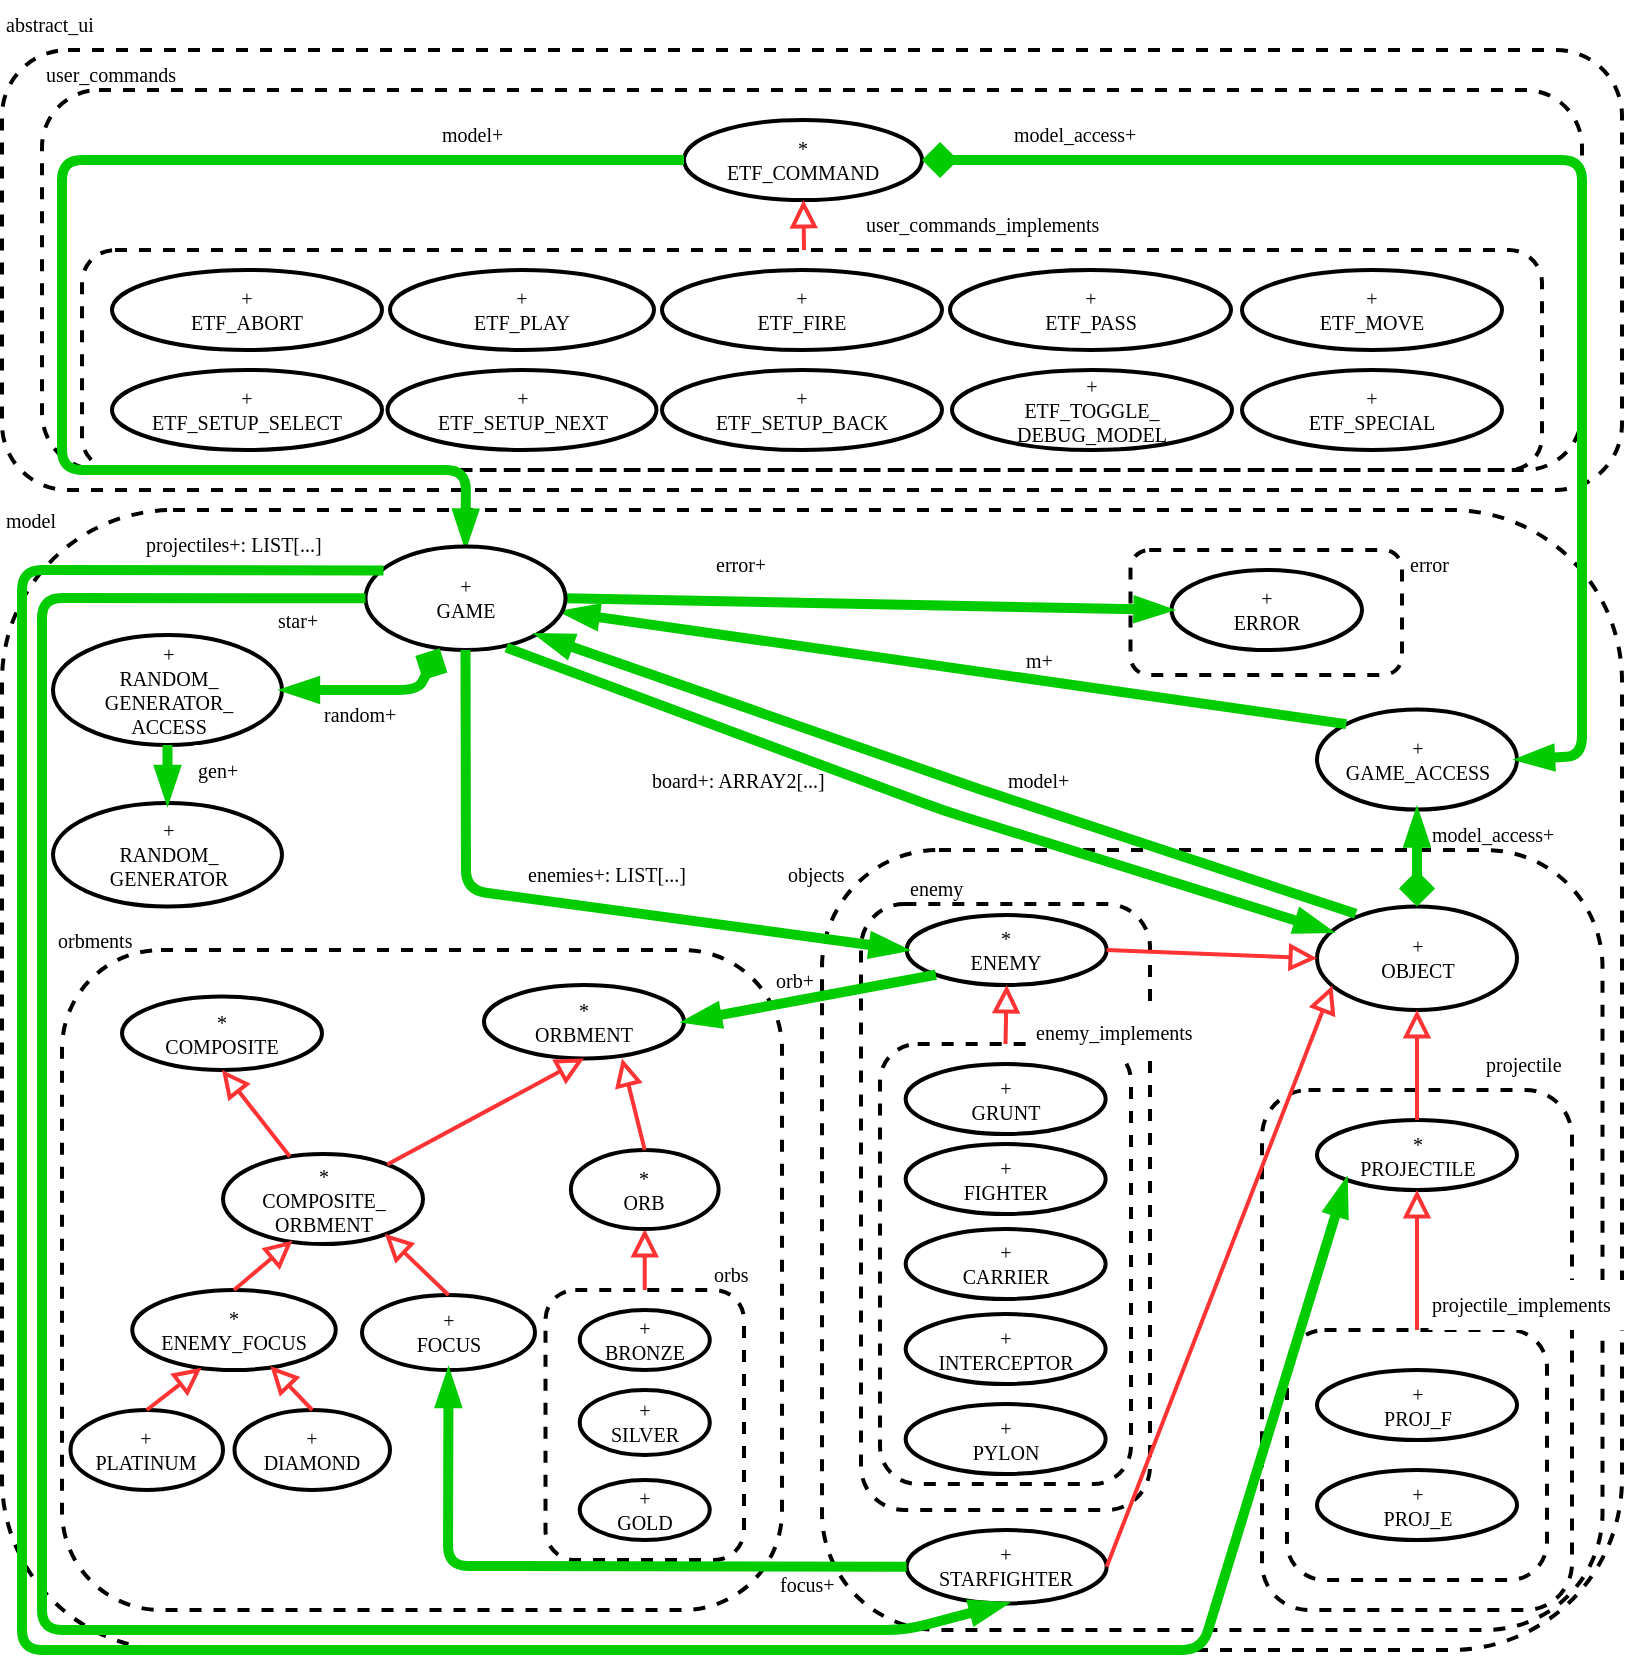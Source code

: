<mxfile version="13.10.5" type="device"><diagram id="UskJA5ZS7_6Ng7urlRu-" name="Page-1"><mxGraphModel dx="981" dy="526" grid="1" gridSize="10" guides="1" tooltips="1" connect="1" arrows="1" fold="1" page="1" pageScale="1" pageWidth="1169" pageHeight="827" math="0" shadow="0"><root><mxCell id="0"/><mxCell id="1" parent="0"/><mxCell id="HoniOMLZ8nWhJ6VSkEMz-1" value="abstract ui" style="rounded=1;whiteSpace=wrap;html=1;fontSize=10;dashed=1;strokeWidth=2;" parent="1" vertex="1"><mxGeometry x="40" y="60" width="810" height="220" as="geometry"/></mxCell><mxCell id="p4Ifwd2lI4-z2804Rpwl-117" value="abstract ui" style="rounded=1;whiteSpace=wrap;html=1;fontSize=10;dashed=1;strokeWidth=2;" vertex="1" parent="1"><mxGeometry x="60" y="80" width="770" height="190" as="geometry"/></mxCell><mxCell id="HoniOMLZ8nWhJ6VSkEMz-3" value="" style="rounded=1;whiteSpace=wrap;html=1;fontSize=10;dashed=1;strokeWidth=2;arcSize=15;" parent="1" vertex="1"><mxGeometry x="40" y="290" width="810" height="570" as="geometry"/></mxCell><mxCell id="p4Ifwd2lI4-z2804Rpwl-38" value="" style="rounded=1;whiteSpace=wrap;html=1;fontSize=10;dashed=1;strokeWidth=2;fillColor=none;" vertex="1" parent="1"><mxGeometry x="450" y="460" width="390.25" height="390" as="geometry"/></mxCell><mxCell id="p4Ifwd2lI4-z2804Rpwl-4" value="" style="rounded=1;whiteSpace=wrap;html=1;fontSize=10;dashed=1;strokeWidth=2;fillColor=none;" vertex="1" parent="1"><mxGeometry x="80" y="160" width="730" height="110" as="geometry"/></mxCell><mxCell id="HoniOMLZ8nWhJ6VSkEMz-2" value="abstract_ui" style="text;html=1;fontSize=10;fontFamily=Verdena;" parent="1" vertex="1"><mxGeometry x="39.997" y="35" width="70" height="25" as="geometry"/></mxCell><mxCell id="HoniOMLZ8nWhJ6VSkEMz-4" value="model" style="text;html=1;fontSize=10;fontFamily=Verdena;" parent="1" vertex="1"><mxGeometry x="39.997" y="283.25" width="70" height="25" as="geometry"/></mxCell><mxCell id="HoniOMLZ8nWhJ6VSkEMz-5" value="" style="rounded=1;whiteSpace=wrap;html=1;fontSize=10;dashed=1;strokeWidth=2;" parent="1" vertex="1"><mxGeometry x="604.25" y="310" width="135.75" height="62.5" as="geometry"/></mxCell><mxCell id="HoniOMLZ8nWhJ6VSkEMz-6" value="error" style="text;html=1;fontSize=10;fontFamily=Verdena;" parent="1" vertex="1"><mxGeometry x="742.497" y="305" width="70" height="25" as="geometry"/></mxCell><mxCell id="HoniOMLZ8nWhJ6VSkEMz-10" value="*&lt;br&gt;ETF_COMMAND" style="ellipse;whiteSpace=wrap;html=1;rounded=1;fontSize=10;fontFamily=Verdena;strokeWidth=2;fillColor=#ffffff;" parent="1" vertex="1"><mxGeometry x="381" y="95" width="119" height="40" as="geometry"/></mxCell><mxCell id="HoniOMLZ8nWhJ6VSkEMz-11" value="+&lt;br&gt;ETF_ABORT" style="ellipse;whiteSpace=wrap;html=1;rounded=1;fontSize=10;fontFamily=Verdena;strokeWidth=2;fillColor=#ffffff;" parent="1" vertex="1"><mxGeometry x="95" y="170" width="135" height="40" as="geometry"/></mxCell><mxCell id="HoniOMLZ8nWhJ6VSkEMz-12" value="+&lt;br&gt;ETF_FIRE" style="ellipse;whiteSpace=wrap;html=1;rounded=1;fontSize=10;fontFamily=Verdena;strokeWidth=2;fillColor=#ffffff;" parent="1" vertex="1"><mxGeometry x="370" y="170" width="140" height="40" as="geometry"/></mxCell><mxCell id="HoniOMLZ8nWhJ6VSkEMz-13" value="+&lt;br&gt;ETF_PASS" style="ellipse;whiteSpace=wrap;html=1;rounded=1;fontSize=10;fontFamily=Verdena;strokeWidth=2;fillColor=#ffffff;" parent="1" vertex="1"><mxGeometry x="514" y="170" width="140.5" height="40" as="geometry"/></mxCell><mxCell id="HoniOMLZ8nWhJ6VSkEMz-14" value="+&lt;br&gt;ETF_MOVE" style="ellipse;whiteSpace=wrap;html=1;rounded=1;fontSize=10;fontFamily=Verdena;strokeWidth=2;fillColor=#ffffff;" parent="1" vertex="1"><mxGeometry x="660" y="170" width="130" height="40" as="geometry"/></mxCell><mxCell id="HoniOMLZ8nWhJ6VSkEMz-22" value="" style="endArrow=block;html=1;strokeColor=#FF3333;strokeWidth=2;endFill=0;endSize=9;" parent="1" target="HoniOMLZ8nWhJ6VSkEMz-10" edge="1"><mxGeometry width="50" height="50" relative="1" as="geometry"><mxPoint x="441" y="160" as="sourcePoint"/><mxPoint x="410" y="160" as="targetPoint"/></mxGeometry></mxCell><mxCell id="HoniOMLZ8nWhJ6VSkEMz-30" value="+&lt;br&gt;GAME_ACCESS" style="ellipse;whiteSpace=wrap;html=1;rounded=1;fontSize=10;fontFamily=Verdena;strokeWidth=2;fillColor=#ffffff;" parent="1" vertex="1"><mxGeometry x="697.5" y="389.75" width="100" height="50" as="geometry"/></mxCell><mxCell id="HoniOMLZ8nWhJ6VSkEMz-32" value="model_access+" style="text;html=1;fontSize=10;fontFamily=Verdena;fillColor=#ffffff;" parent="1" vertex="1"><mxGeometry x="543.75" y="90" width="81" height="20" as="geometry"/></mxCell><mxCell id="HoniOMLZ8nWhJ6VSkEMz-33" value="" style="endArrow=blockThin;html=1;strokeColor=#00CC00;strokeWidth=5;endFill=1;exitX=0;exitY=0.5;exitDx=0;exitDy=0;entryX=0.5;entryY=0;entryDx=0;entryDy=0;" parent="1" source="HoniOMLZ8nWhJ6VSkEMz-10" target="p4Ifwd2lI4-z2804Rpwl-1" edge="1"><mxGeometry width="50" height="50" relative="1" as="geometry"><mxPoint x="240" y="132" as="sourcePoint"/><mxPoint x="273.23" y="265" as="targetPoint"/><Array as="points"><mxPoint x="70" y="115"/><mxPoint x="70" y="270"/><mxPoint x="272" y="270"/></Array></mxGeometry></mxCell><mxCell id="HoniOMLZ8nWhJ6VSkEMz-34" value="model+" style="text;html=1;fontSize=10;fontFamily=Verdena;fillColor=#ffffff;" parent="1" vertex="1"><mxGeometry x="258" y="90" width="84" height="20" as="geometry"/></mxCell><mxCell id="HoniOMLZ8nWhJ6VSkEMz-36" value="m+" style="text;html=1;fontSize=10;fontFamily=Verdena;fillColor=#ffffff;" parent="1" vertex="1"><mxGeometry x="550" y="352.5" width="20" height="20" as="geometry"/></mxCell><mxCell id="HoniOMLZ8nWhJ6VSkEMz-38" value="" style="endArrow=blockThin;html=1;strokeColor=#00CC00;strokeWidth=5;endFill=1;exitX=0;exitY=0;exitDx=0;exitDy=0;" parent="1" source="HoniOMLZ8nWhJ6VSkEMz-30" target="p4Ifwd2lI4-z2804Rpwl-1" edge="1"><mxGeometry width="50" height="50" relative="1" as="geometry"><mxPoint x="1010" y="565" as="sourcePoint"/><mxPoint x="460.37" y="378.78" as="targetPoint"/></mxGeometry></mxCell><mxCell id="HoniOMLZ8nWhJ6VSkEMz-41" value="+&lt;br&gt;ERROR" style="ellipse;whiteSpace=wrap;html=1;rounded=1;fontSize=10;fontFamily=Verdena;strokeWidth=2;fillColor=#ffffff;" parent="1" vertex="1"><mxGeometry x="624.75" y="320" width="95.25" height="40" as="geometry"/></mxCell><mxCell id="HoniOMLZ8nWhJ6VSkEMz-45" value="" style="endArrow=blockThin;html=1;strokeColor=#00CC00;strokeWidth=5;endFill=1;entryX=0;entryY=0.5;entryDx=0;entryDy=0;exitX=1;exitY=0.5;exitDx=0;exitDy=0;" parent="1" target="HoniOMLZ8nWhJ6VSkEMz-41" edge="1" source="p4Ifwd2lI4-z2804Rpwl-1"><mxGeometry width="50" height="50" relative="1" as="geometry"><mxPoint x="930" y="320" as="sourcePoint"/><mxPoint x="1100" y="335" as="targetPoint"/></mxGeometry></mxCell><mxCell id="HoniOMLZ8nWhJ6VSkEMz-46" value="error+" style="text;html=1;fontSize=10;fontFamily=Verdena;fillColor=#ffffff;" parent="1" vertex="1"><mxGeometry x="395" y="305" width="32" height="20" as="geometry"/></mxCell><mxCell id="HoniOMLZ8nWhJ6VSkEMz-51" value="" style="endArrow=blockThin;html=1;strokeColor=#00CC00;strokeWidth=5;endFill=1;startArrow=diamond;startFill=1;exitX=1;exitY=0.5;exitDx=0;exitDy=0;entryX=1;entryY=0.5;entryDx=0;entryDy=0;" parent="1" source="HoniOMLZ8nWhJ6VSkEMz-10" target="HoniOMLZ8nWhJ6VSkEMz-30" edge="1"><mxGeometry width="50" height="50" relative="1" as="geometry"><mxPoint x="470.73" y="365.72" as="sourcePoint"/><mxPoint x="554.0" y="365" as="targetPoint"/><Array as="points"><mxPoint x="830" y="115"/><mxPoint x="830" y="413"/></Array></mxGeometry></mxCell><mxCell id="p4Ifwd2lI4-z2804Rpwl-1" value="+&lt;br&gt;GAME" style="ellipse;whiteSpace=wrap;html=1;rounded=1;fontSize=10;fontFamily=Verdena;strokeWidth=2;fillColor=#ffffff;" vertex="1" parent="1"><mxGeometry x="221.75" y="308.25" width="100" height="51.75" as="geometry"/></mxCell><mxCell id="p4Ifwd2lI4-z2804Rpwl-5" value="user_commands_implements" style="text;html=1;fontSize=10;fontFamily=Verdena;" vertex="1" parent="1"><mxGeometry x="470" y="135" width="122.33" height="25" as="geometry"/></mxCell><mxCell id="p4Ifwd2lI4-z2804Rpwl-9" value="+&lt;br&gt;ETF_TOGGLE_&lt;br&gt;DEBUG_MODEL" style="ellipse;whiteSpace=wrap;html=1;rounded=1;fontSize=10;fontFamily=Verdena;strokeWidth=2;fillColor=#ffffff;" vertex="1" parent="1"><mxGeometry x="515" y="220" width="140" height="40" as="geometry"/></mxCell><mxCell id="p4Ifwd2lI4-z2804Rpwl-10" value="+&lt;br&gt;ETF_SPECIAL" style="ellipse;whiteSpace=wrap;html=1;rounded=1;fontSize=10;fontFamily=Verdena;strokeWidth=2;fillColor=#ffffff;" vertex="1" parent="1"><mxGeometry x="660" y="220" width="130" height="40" as="geometry"/></mxCell><mxCell id="p4Ifwd2lI4-z2804Rpwl-15" value="+&lt;br&gt;ETF_PLAY" style="ellipse;whiteSpace=wrap;html=1;rounded=1;fontSize=10;fontFamily=Verdena;strokeWidth=2;fillColor=#ffffff;" vertex="1" parent="1"><mxGeometry x="234" y="170" width="132" height="40" as="geometry"/></mxCell><mxCell id="p4Ifwd2lI4-z2804Rpwl-19" value="+&lt;br&gt;ETF_SETUP_BACK" style="ellipse;whiteSpace=wrap;html=1;rounded=1;fontSize=10;fontFamily=Verdena;strokeWidth=2;fillColor=#ffffff;" vertex="1" parent="1"><mxGeometry x="370" y="220" width="140" height="40" as="geometry"/></mxCell><mxCell id="p4Ifwd2lI4-z2804Rpwl-20" value="+&lt;br&gt;ETF_SETUP_NEXT" style="ellipse;whiteSpace=wrap;html=1;rounded=1;fontSize=10;fontFamily=Verdena;strokeWidth=2;fillColor=#ffffff;" vertex="1" parent="1"><mxGeometry x="232.75" y="220" width="134.5" height="40" as="geometry"/></mxCell><mxCell id="p4Ifwd2lI4-z2804Rpwl-21" value="+&lt;br&gt;ETF_SETUP_SELECT" style="ellipse;whiteSpace=wrap;html=1;rounded=1;fontSize=10;fontFamily=Verdena;strokeWidth=2;fillColor=#ffffff;" vertex="1" parent="1"><mxGeometry x="95" y="220" width="135" height="40" as="geometry"/></mxCell><mxCell id="p4Ifwd2lI4-z2804Rpwl-27" value="+&lt;br&gt;RANDOM_&lt;br&gt;GENERATOR" style="ellipse;whiteSpace=wrap;html=1;rounded=1;fontSize=10;fontFamily=Verdena;strokeWidth=2;fillColor=#ffffff;" vertex="1" parent="1"><mxGeometry x="65.5" y="436.5" width="114.5" height="51.75" as="geometry"/></mxCell><mxCell id="p4Ifwd2lI4-z2804Rpwl-28" value="+&lt;br&gt;RANDOM_&lt;br&gt;GENERATOR_&lt;br&gt;ACCESS" style="ellipse;whiteSpace=wrap;html=1;rounded=1;fontSize=10;fontFamily=Verdena;strokeWidth=2;fillColor=#ffffff;" vertex="1" parent="1"><mxGeometry x="65.5" y="352.5" width="114.5" height="55" as="geometry"/></mxCell><mxCell id="p4Ifwd2lI4-z2804Rpwl-30" value="" style="endArrow=blockThin;html=1;strokeColor=#00CC00;strokeWidth=5;endFill=1;startArrow=diamond;startFill=1;" edge="1" parent="1" source="p4Ifwd2lI4-z2804Rpwl-1" target="p4Ifwd2lI4-z2804Rpwl-28"><mxGeometry width="50" height="50" relative="1" as="geometry"><mxPoint x="320" y="305" as="sourcePoint"/><mxPoint x="460" y="305" as="targetPoint"/><Array as="points"><mxPoint x="248" y="380"/></Array></mxGeometry></mxCell><mxCell id="p4Ifwd2lI4-z2804Rpwl-31" value="random+" style="text;html=1;fontSize=10;fontFamily=Verdena;fillColor=none;" vertex="1" parent="1"><mxGeometry x="198.5" y="379.75" width="43" height="20" as="geometry"/></mxCell><mxCell id="p4Ifwd2lI4-z2804Rpwl-32" value="gen+" style="text;html=1;fontSize=10;fontFamily=Verdena;fillColor=#ffffff;" vertex="1" parent="1"><mxGeometry x="136.25" y="407.5" width="20" height="20" as="geometry"/></mxCell><mxCell id="p4Ifwd2lI4-z2804Rpwl-37" value="projectile" style="text;html=1;fontSize=10;fontFamily=Verdena;fillColor=none;" vertex="1" parent="1"><mxGeometry x="779.997" y="555" width="70" height="25" as="geometry"/></mxCell><mxCell id="p4Ifwd2lI4-z2804Rpwl-39" value="objects" style="text;html=1;fontSize=10;fontFamily=Verdena;fillColor=none;" vertex="1" parent="1"><mxGeometry x="430.997" y="460" width="70" height="25" as="geometry"/></mxCell><mxCell id="p4Ifwd2lI4-z2804Rpwl-34" value="" style="rounded=1;whiteSpace=wrap;html=1;fontSize=10;dashed=1;strokeWidth=2;fillColor=none;" vertex="1" parent="1"><mxGeometry x="469.5" y="487" width="144.5" height="303" as="geometry"/></mxCell><mxCell id="p4Ifwd2lI4-z2804Rpwl-36" value="" style="rounded=1;whiteSpace=wrap;html=1;fontSize=10;dashed=1;strokeWidth=2;fillColor=none;" vertex="1" parent="1"><mxGeometry x="670" y="580" width="155" height="260" as="geometry"/></mxCell><mxCell id="p4Ifwd2lI4-z2804Rpwl-35" value="enemy" style="text;html=1;fontSize=10;fontFamily=Verdena;fillColor=none;" vertex="1" parent="1"><mxGeometry x="491.827" y="467" width="70" height="25" as="geometry"/></mxCell><mxCell id="p4Ifwd2lI4-z2804Rpwl-40" value="+&lt;br&gt;OBJECT" style="ellipse;whiteSpace=wrap;html=1;rounded=1;fontSize=10;fontFamily=Verdena;strokeWidth=2;fillColor=#ffffff;" vertex="1" parent="1"><mxGeometry x="697.5" y="488.25" width="100" height="51.75" as="geometry"/></mxCell><mxCell id="p4Ifwd2lI4-z2804Rpwl-41" value="+&lt;br&gt;STARFIGHTER" style="ellipse;whiteSpace=wrap;html=1;rounded=1;fontSize=10;fontFamily=Verdena;strokeWidth=2;fillColor=#ffffff;" vertex="1" parent="1"><mxGeometry x="492.33" y="800" width="100" height="36.75" as="geometry"/></mxCell><mxCell id="p4Ifwd2lI4-z2804Rpwl-42" value="" style="endArrow=blockThin;html=1;strokeColor=#00CC00;strokeWidth=5;endFill=1;startArrow=diamond;startFill=1;entryX=0.5;entryY=1;entryDx=0;entryDy=0;exitX=0.5;exitY=0;exitDx=0;exitDy=0;" edge="1" parent="1" source="p4Ifwd2lI4-z2804Rpwl-40" target="HoniOMLZ8nWhJ6VSkEMz-30"><mxGeometry width="50" height="50" relative="1" as="geometry"><mxPoint x="530" y="501" as="sourcePoint"/><mxPoint x="700" y="474.31" as="targetPoint"/></mxGeometry></mxCell><mxCell id="p4Ifwd2lI4-z2804Rpwl-43" value="model_access+" style="text;html=1;fontSize=10;fontFamily=Verdena;fillColor=none;" vertex="1" parent="1"><mxGeometry x="753.25" y="439.75" width="81" height="20" as="geometry"/></mxCell><mxCell id="p4Ifwd2lI4-z2804Rpwl-44" value="" style="endArrow=blockThin;html=1;strokeColor=#00CC00;strokeWidth=5;endFill=1;entryX=1;entryY=1;entryDx=0;entryDy=0;exitX=0.194;exitY=0.071;exitDx=0;exitDy=0;exitPerimeter=0;" edge="1" parent="1" source="p4Ifwd2lI4-z2804Rpwl-40" target="p4Ifwd2lI4-z2804Rpwl-1"><mxGeometry width="50" height="50" relative="1" as="geometry"><mxPoint x="321.75" y="429.31" as="sourcePoint"/><mxPoint x="461.75" y="429.31" as="targetPoint"/><Array as="points"><mxPoint x="530" y="430"/></Array></mxGeometry></mxCell><mxCell id="p4Ifwd2lI4-z2804Rpwl-45" value="model+" style="text;html=1;fontSize=10;fontFamily=Verdena;fillColor=none;" vertex="1" parent="1"><mxGeometry x="540.75" y="413" width="84" height="20" as="geometry"/></mxCell><mxCell id="p4Ifwd2lI4-z2804Rpwl-46" value="" style="endArrow=block;html=1;strokeColor=#FF3333;strokeWidth=2;endFill=0;endSize=9;exitX=1;exitY=0.5;exitDx=0;exitDy=0;entryX=0.077;entryY=0.764;entryDx=0;entryDy=0;entryPerimeter=0;" edge="1" parent="1" source="p4Ifwd2lI4-z2804Rpwl-41" target="p4Ifwd2lI4-z2804Rpwl-40"><mxGeometry width="50" height="50" relative="1" as="geometry"><mxPoint x="590.25" y="590" as="sourcePoint"/><mxPoint x="640.25" y="501" as="targetPoint"/></mxGeometry></mxCell><mxCell id="p4Ifwd2lI4-z2804Rpwl-51" value="" style="rounded=1;whiteSpace=wrap;html=1;fontSize=10;dashed=1;strokeWidth=2;fillColor=none;" vertex="1" parent="1"><mxGeometry x="682.5" y="700" width="130" height="125" as="geometry"/></mxCell><mxCell id="p4Ifwd2lI4-z2804Rpwl-48" value="*&lt;br&gt;PROJECTILE" style="ellipse;whiteSpace=wrap;html=1;rounded=1;fontSize=10;fontFamily=Verdena;strokeWidth=2;fillColor=#ffffff;" vertex="1" parent="1"><mxGeometry x="697.5" y="595" width="100" height="35" as="geometry"/></mxCell><mxCell id="p4Ifwd2lI4-z2804Rpwl-49" value="+&lt;br&gt;PROJ_F" style="ellipse;whiteSpace=wrap;html=1;rounded=1;fontSize=10;fontFamily=Verdena;strokeWidth=2;fillColor=#ffffff;" vertex="1" parent="1"><mxGeometry x="697.5" y="720" width="100" height="35" as="geometry"/></mxCell><mxCell id="p4Ifwd2lI4-z2804Rpwl-50" value="+&lt;br&gt;PROJ_E" style="ellipse;whiteSpace=wrap;html=1;rounded=1;fontSize=10;fontFamily=Verdena;strokeWidth=2;fillColor=#ffffff;" vertex="1" parent="1"><mxGeometry x="697.5" y="770" width="100" height="35" as="geometry"/></mxCell><mxCell id="p4Ifwd2lI4-z2804Rpwl-53" value="" style="endArrow=block;html=1;strokeColor=#FF3333;strokeWidth=2;endFill=0;endSize=9;entryX=0.5;entryY=1;entryDx=0;entryDy=0;exitX=0.5;exitY=0;exitDx=0;exitDy=0;" edge="1" parent="1" source="p4Ifwd2lI4-z2804Rpwl-51" target="p4Ifwd2lI4-z2804Rpwl-48"><mxGeometry width="50" height="50" relative="1" as="geometry"><mxPoint x="1020" y="680" as="sourcePoint"/><mxPoint x="1020" y="620" as="targetPoint"/><Array as="points"/></mxGeometry></mxCell><mxCell id="p4Ifwd2lI4-z2804Rpwl-56" value="" style="rounded=1;whiteSpace=wrap;html=1;fontSize=10;dashed=1;strokeWidth=2;fillColor=none;" vertex="1" parent="1"><mxGeometry x="479" y="557" width="125.5" height="220" as="geometry"/></mxCell><mxCell id="p4Ifwd2lI4-z2804Rpwl-57" value="enemy_implements" style="text;html=1;fontSize=10;fontFamily=Verdena;fillColor=#ffffff;" vertex="1" parent="1"><mxGeometry x="554.747" y="539.12" width="70" height="25" as="geometry"/></mxCell><mxCell id="p4Ifwd2lI4-z2804Rpwl-47" value="*&lt;br&gt;ENEMY" style="ellipse;whiteSpace=wrap;html=1;rounded=1;fontSize=10;fontFamily=Verdena;strokeWidth=2;fillColor=#ffffff;" vertex="1" parent="1"><mxGeometry x="492.33" y="492.5" width="100" height="35" as="geometry"/></mxCell><mxCell id="p4Ifwd2lI4-z2804Rpwl-61" value="+&lt;br&gt;PYLON" style="ellipse;whiteSpace=wrap;html=1;rounded=1;fontSize=10;fontFamily=Verdena;strokeWidth=2;fillColor=#ffffff;" vertex="1" parent="1"><mxGeometry x="491.83" y="737" width="100" height="35" as="geometry"/></mxCell><mxCell id="p4Ifwd2lI4-z2804Rpwl-62" value="+&lt;br&gt;INTERCEPTOR" style="ellipse;whiteSpace=wrap;html=1;rounded=1;fontSize=10;fontFamily=Verdena;strokeWidth=2;fillColor=#ffffff;" vertex="1" parent="1"><mxGeometry x="491.83" y="692" width="100" height="35" as="geometry"/></mxCell><mxCell id="p4Ifwd2lI4-z2804Rpwl-63" value="+&lt;br&gt;CARRIER" style="ellipse;whiteSpace=wrap;html=1;rounded=1;fontSize=10;fontFamily=Verdena;strokeWidth=2;fillColor=#ffffff;" vertex="1" parent="1"><mxGeometry x="491.83" y="649.5" width="100" height="35" as="geometry"/></mxCell><mxCell id="p4Ifwd2lI4-z2804Rpwl-64" value="+&lt;br&gt;FIGHTER" style="ellipse;whiteSpace=wrap;html=1;rounded=1;fontSize=10;fontFamily=Verdena;strokeWidth=2;fillColor=#ffffff;" vertex="1" parent="1"><mxGeometry x="491.83" y="607" width="100" height="35" as="geometry"/></mxCell><mxCell id="p4Ifwd2lI4-z2804Rpwl-65" value="+&lt;br&gt;GRUNT" style="ellipse;whiteSpace=wrap;html=1;rounded=1;fontSize=10;fontFamily=Verdena;strokeWidth=2;fillColor=#ffffff;" vertex="1" parent="1"><mxGeometry x="491.83" y="567" width="100" height="35" as="geometry"/></mxCell><mxCell id="p4Ifwd2lI4-z2804Rpwl-52" value="projectile_implements" style="text;html=1;fontSize=10;fontFamily=Verdena;fillColor=#ffffff;" vertex="1" parent="1"><mxGeometry x="753.25" y="675" width="100" height="25" as="geometry"/></mxCell><mxCell id="p4Ifwd2lI4-z2804Rpwl-66" value="" style="endArrow=block;html=1;strokeColor=#FF3333;strokeWidth=2;endFill=0;endSize=9;entryX=0.5;entryY=1;entryDx=0;entryDy=0;exitX=0.5;exitY=0;exitDx=0;exitDy=0;" edge="1" parent="1" source="p4Ifwd2lI4-z2804Rpwl-56" target="p4Ifwd2lI4-z2804Rpwl-47"><mxGeometry width="50" height="50" relative="1" as="geometry"><mxPoint x="541.5" y="547" as="sourcePoint"/><mxPoint x="1019.5" y="567" as="targetPoint"/><Array as="points"/></mxGeometry></mxCell><mxCell id="p4Ifwd2lI4-z2804Rpwl-69" value="" style="endArrow=block;html=1;strokeColor=#FF3333;strokeWidth=2;endFill=0;endSize=9;entryX=0.5;entryY=1;entryDx=0;entryDy=0;" edge="1" parent="1" source="p4Ifwd2lI4-z2804Rpwl-48" target="p4Ifwd2lI4-z2804Rpwl-40"><mxGeometry width="50" height="50" relative="1" as="geometry"><mxPoint x="1020" y="680" as="sourcePoint"/><mxPoint x="1020" y="620" as="targetPoint"/><Array as="points"/></mxGeometry></mxCell><mxCell id="p4Ifwd2lI4-z2804Rpwl-70" value="" style="endArrow=block;html=1;strokeColor=#FF3333;strokeWidth=2;endFill=0;endSize=9;entryX=0;entryY=0.5;entryDx=0;entryDy=0;exitX=1;exitY=0.5;exitDx=0;exitDy=0;" edge="1" parent="1" source="p4Ifwd2lI4-z2804Rpwl-47" target="p4Ifwd2lI4-z2804Rpwl-40"><mxGeometry width="50" height="50" relative="1" as="geometry"><mxPoint x="756.563" y="605.003" as="sourcePoint"/><mxPoint x="752.75" y="545" as="targetPoint"/><Array as="points"/></mxGeometry></mxCell><mxCell id="p4Ifwd2lI4-z2804Rpwl-71" value="" style="endArrow=blockThin;html=1;strokeColor=#00CC00;strokeWidth=5;endFill=1;exitX=0;exitY=0.5;exitDx=0;exitDy=0;entryX=0.5;entryY=1;entryDx=0;entryDy=0;" edge="1" parent="1" source="p4Ifwd2lI4-z2804Rpwl-1" target="p4Ifwd2lI4-z2804Rpwl-41"><mxGeometry width="50" height="50" relative="1" as="geometry"><mxPoint x="492.335" y="492.362" as="sourcePoint"/><mxPoint x="92.169" y="447.647" as="targetPoint"/><Array as="points"><mxPoint x="60" y="334"/><mxPoint x="60" y="850"/><mxPoint x="460" y="850"/><mxPoint x="492" y="850"/></Array></mxGeometry></mxCell><mxCell id="p4Ifwd2lI4-z2804Rpwl-72" value="star+" style="text;html=1;fontSize=10;fontFamily=Verdena;" vertex="1" parent="1"><mxGeometry x="175.5" y="332.5" width="23" height="20" as="geometry"/></mxCell><mxCell id="p4Ifwd2lI4-z2804Rpwl-73" value="" style="endArrow=blockThin;html=1;strokeColor=#00CC00;strokeWidth=5;endFill=1;exitX=0.5;exitY=1;exitDx=0;exitDy=0;entryX=0;entryY=0.5;entryDx=0;entryDy=0;" edge="1" parent="1" source="p4Ifwd2lI4-z2804Rpwl-1" target="p4Ifwd2lI4-z2804Rpwl-47"><mxGeometry width="50" height="50" relative="1" as="geometry"><mxPoint x="281.75" y="370.0" as="sourcePoint"/><mxPoint x="495.0" y="519.125" as="targetPoint"/><Array as="points"><mxPoint x="272" y="480"/></Array></mxGeometry></mxCell><mxCell id="p4Ifwd2lI4-z2804Rpwl-74" value="enemies+: LIST[...]" style="text;html=1;fontSize=10;fontFamily=Verdena;" vertex="1" parent="1"><mxGeometry x="301" y="459.75" width="80" height="20" as="geometry"/></mxCell><mxCell id="p4Ifwd2lI4-z2804Rpwl-75" value="" style="endArrow=blockThin;html=1;strokeColor=#00CC00;strokeWidth=5;endFill=1;exitX=0.704;exitY=0.977;exitDx=0;exitDy=0;exitPerimeter=0;" edge="1" parent="1" source="p4Ifwd2lI4-z2804Rpwl-1" target="p4Ifwd2lI4-z2804Rpwl-40"><mxGeometry width="50" height="50" relative="1" as="geometry"><mxPoint x="290" y="360" as="sourcePoint"/><mxPoint x="302.15" y="366.74" as="targetPoint"/><Array as="points"><mxPoint x="510" y="440"/></Array></mxGeometry></mxCell><mxCell id="p4Ifwd2lI4-z2804Rpwl-76" value="board+: ARRAY2[...]" style="text;html=1;fontSize=10;fontFamily=Verdena;fillColor=none;" vertex="1" parent="1"><mxGeometry x="362.88" y="413" width="84" height="20" as="geometry"/></mxCell><mxCell id="p4Ifwd2lI4-z2804Rpwl-77" value="" style="rounded=1;whiteSpace=wrap;html=1;fontSize=10;dashed=1;strokeWidth=2;fillColor=none;" vertex="1" parent="1"><mxGeometry x="70" y="510" width="360" height="330" as="geometry"/></mxCell><mxCell id="p4Ifwd2lI4-z2804Rpwl-78" value="orbments" style="text;html=1;fontSize=10;fontFamily=Verdena;" vertex="1" parent="1"><mxGeometry x="66.247" y="492.5" width="70" height="25" as="geometry"/></mxCell><mxCell id="p4Ifwd2lI4-z2804Rpwl-80" value="*&lt;br&gt;ORBMENT" style="ellipse;whiteSpace=wrap;html=1;rounded=1;fontSize=10;fontFamily=Verdena;strokeWidth=2;fillColor=#ffffff;" vertex="1" parent="1"><mxGeometry x="281" y="527.5" width="100" height="36.75" as="geometry"/></mxCell><mxCell id="p4Ifwd2lI4-z2804Rpwl-81" value="" style="endArrow=blockThin;html=1;strokeColor=#00CC00;strokeWidth=5;endFill=1;entryX=1;entryY=0.5;entryDx=0;entryDy=0;exitX=0;exitY=1;exitDx=0;exitDy=0;" edge="1" parent="1" source="p4Ifwd2lI4-z2804Rpwl-47" target="p4Ifwd2lI4-z2804Rpwl-80"><mxGeometry width="50" height="50" relative="1" as="geometry"><mxPoint x="330" y="595" as="sourcePoint"/><mxPoint x="470" y="595" as="targetPoint"/></mxGeometry></mxCell><mxCell id="p4Ifwd2lI4-z2804Rpwl-82" value="orb+" style="text;html=1;fontSize=10;fontFamily=Verdena;fillColor=none;" vertex="1" parent="1"><mxGeometry x="424.88" y="513.25" width="22" height="20" as="geometry"/></mxCell><mxCell id="p4Ifwd2lI4-z2804Rpwl-87" value="" style="endArrow=block;html=1;strokeColor=#FF3333;strokeWidth=2;endFill=0;endSize=9;entryX=0.5;entryY=1;entryDx=0;entryDy=0;exitX=0.5;exitY=0;exitDx=0;exitDy=0;" edge="1" parent="1" source="p4Ifwd2lI4-z2804Rpwl-88" target="p4Ifwd2lI4-z2804Rpwl-83"><mxGeometry width="50" height="50" relative="1" as="geometry"><mxPoint x="757.5" y="710" as="sourcePoint"/><mxPoint x="757.5" y="640" as="targetPoint"/><Array as="points"/></mxGeometry></mxCell><mxCell id="p4Ifwd2lI4-z2804Rpwl-88" value="" style="rounded=1;whiteSpace=wrap;html=1;fontSize=10;dashed=1;strokeWidth=2;fillColor=none;" vertex="1" parent="1"><mxGeometry x="311.75" y="680" width="99.25" height="135" as="geometry"/></mxCell><mxCell id="p4Ifwd2lI4-z2804Rpwl-83" value="*&lt;br&gt;ORB" style="ellipse;whiteSpace=wrap;html=1;rounded=1;fontSize=10;fontFamily=Verdena;strokeWidth=2;fillColor=#ffffff;" vertex="1" parent="1"><mxGeometry x="324.44" y="610" width="73.87" height="39.5" as="geometry"/></mxCell><mxCell id="p4Ifwd2lI4-z2804Rpwl-84" value="+&lt;br&gt;BRONZE" style="ellipse;whiteSpace=wrap;html=1;rounded=1;fontSize=10;fontFamily=Verdena;strokeWidth=2;fillColor=#ffffff;" vertex="1" parent="1"><mxGeometry x="328.88" y="690" width="65" height="30" as="geometry"/></mxCell><mxCell id="p4Ifwd2lI4-z2804Rpwl-85" value="+&lt;br&gt;SILVER" style="ellipse;whiteSpace=wrap;html=1;rounded=1;fontSize=10;fontFamily=Verdena;strokeWidth=2;fillColor=#ffffff;" vertex="1" parent="1"><mxGeometry x="328.88" y="730" width="65" height="32.5" as="geometry"/></mxCell><mxCell id="p4Ifwd2lI4-z2804Rpwl-86" value="+&lt;br&gt;GOLD" style="ellipse;whiteSpace=wrap;html=1;rounded=1;fontSize=10;fontFamily=Verdena;strokeWidth=2;fillColor=#ffffff;" vertex="1" parent="1"><mxGeometry x="328.87" y="775" width="65" height="30" as="geometry"/></mxCell><mxCell id="p4Ifwd2lI4-z2804Rpwl-90" value="" style="endArrow=block;html=1;strokeColor=#FF3333;strokeWidth=2;endFill=0;endSize=9;entryX=0.69;entryY=1;entryDx=0;entryDy=0;exitX=0.5;exitY=0;exitDx=0;exitDy=0;entryPerimeter=0;" edge="1" parent="1" source="p4Ifwd2lI4-z2804Rpwl-83" target="p4Ifwd2lI4-z2804Rpwl-80"><mxGeometry width="50" height="50" relative="1" as="geometry"><mxPoint x="552.25" y="620" as="sourcePoint"/><mxPoint x="552.33" y="590" as="targetPoint"/><Array as="points"/></mxGeometry></mxCell><mxCell id="p4Ifwd2lI4-z2804Rpwl-91" value="*&lt;br&gt;COMPOSITE" style="ellipse;whiteSpace=wrap;html=1;rounded=1;fontSize=10;fontFamily=Verdena;strokeWidth=2;fillColor=#ffffff;" vertex="1" parent="1"><mxGeometry x="100" y="533.25" width="100" height="36.75" as="geometry"/></mxCell><mxCell id="p4Ifwd2lI4-z2804Rpwl-93" value="*&lt;br&gt;COMPOSITE_&lt;br&gt;ORBMENT" style="ellipse;whiteSpace=wrap;html=1;rounded=1;fontSize=10;fontFamily=Verdena;strokeWidth=2;fillColor=#ffffff;" vertex="1" parent="1"><mxGeometry x="150.5" y="612" width="100" height="45" as="geometry"/></mxCell><mxCell id="p4Ifwd2lI4-z2804Rpwl-94" value="orbs" style="text;html=1;fontSize=10;fontFamily=Verdena;fillColor=none;" vertex="1" parent="1"><mxGeometry x="393.88" y="660" width="22" height="20" as="geometry"/></mxCell><mxCell id="p4Ifwd2lI4-z2804Rpwl-96" value="" style="endArrow=blockThin;html=1;strokeColor=#00CC00;strokeWidth=5;endFill=1;exitX=0.09;exitY=0.231;exitDx=0;exitDy=0;exitPerimeter=0;entryX=0;entryY=1;entryDx=0;entryDy=0;" edge="1" parent="1" source="p4Ifwd2lI4-z2804Rpwl-1" target="p4Ifwd2lI4-z2804Rpwl-48"><mxGeometry width="50" height="50" relative="1" as="geometry"><mxPoint x="110" y="324" as="sourcePoint"/><mxPoint x="670" y="870" as="targetPoint"/><Array as="points"><mxPoint x="50" y="320"/><mxPoint x="50" y="860"/><mxPoint x="640" y="860"/></Array></mxGeometry></mxCell><mxCell id="p4Ifwd2lI4-z2804Rpwl-97" value="projectiles+: LIST[...]" style="text;html=1;fontSize=10;fontFamily=Verdena;fillColor=none;" vertex="1" parent="1"><mxGeometry x="110" y="295" width="92" height="20" as="geometry"/></mxCell><mxCell id="p4Ifwd2lI4-z2804Rpwl-98" value="" style="endArrow=block;html=1;strokeColor=#FF3333;strokeWidth=2;endFill=0;endSize=9;entryX=0.5;entryY=1;entryDx=0;entryDy=0;" edge="1" parent="1" source="p4Ifwd2lI4-z2804Rpwl-93" target="p4Ifwd2lI4-z2804Rpwl-80"><mxGeometry width="50" height="50" relative="1" as="geometry"><mxPoint x="371.375" y="620" as="sourcePoint"/><mxPoint x="360" y="574.25" as="targetPoint"/><Array as="points"/></mxGeometry></mxCell><mxCell id="p4Ifwd2lI4-z2804Rpwl-99" value="" style="endArrow=block;html=1;strokeColor=#FF3333;strokeWidth=2;endFill=0;endSize=9;entryX=0.5;entryY=1;entryDx=0;entryDy=0;" edge="1" parent="1" source="p4Ifwd2lI4-z2804Rpwl-93" target="p4Ifwd2lI4-z2804Rpwl-91"><mxGeometry width="50" height="50" relative="1" as="geometry"><mxPoint x="381.375" y="630" as="sourcePoint"/><mxPoint x="370" y="584.25" as="targetPoint"/><Array as="points"/></mxGeometry></mxCell><mxCell id="p4Ifwd2lI4-z2804Rpwl-100" value="+&lt;br&gt;FOCUS" style="ellipse;whiteSpace=wrap;html=1;rounded=1;fontSize=10;fontFamily=Verdena;strokeWidth=2;fillColor=#ffffff;" vertex="1" parent="1"><mxGeometry x="220" y="682.5" width="86.5" height="37.5" as="geometry"/></mxCell><mxCell id="p4Ifwd2lI4-z2804Rpwl-101" value="" style="endArrow=block;html=1;strokeColor=#FF3333;strokeWidth=2;endFill=0;endSize=9;entryX=0.809;entryY=0.887;entryDx=0;entryDy=0;entryPerimeter=0;exitX=0.5;exitY=0;exitDx=0;exitDy=0;" edge="1" parent="1" source="p4Ifwd2lI4-z2804Rpwl-100" target="p4Ifwd2lI4-z2804Rpwl-93"><mxGeometry width="50" height="50" relative="1" as="geometry"><mxPoint x="371.375" y="690" as="sourcePoint"/><mxPoint x="371.375" y="659.5" as="targetPoint"/><Array as="points"/></mxGeometry></mxCell><mxCell id="p4Ifwd2lI4-z2804Rpwl-102" value="" style="endArrow=blockThin;html=1;strokeColor=#00CC00;strokeWidth=5;endFill=1;exitX=0;exitY=0.5;exitDx=0;exitDy=0;" edge="1" parent="1" source="p4Ifwd2lI4-z2804Rpwl-41" target="p4Ifwd2lI4-z2804Rpwl-100"><mxGeometry width="50" height="50" relative="1" as="geometry"><mxPoint x="391.0" y="555.875" as="sourcePoint"/><mxPoint x="300" y="818" as="targetPoint"/><Array as="points"><mxPoint x="263" y="818"/></Array></mxGeometry></mxCell><mxCell id="p4Ifwd2lI4-z2804Rpwl-103" value="focus+" style="text;html=1;fontSize=10;fontFamily=Verdena;fillColor=none;" vertex="1" parent="1"><mxGeometry x="427" y="815" width="22" height="20" as="geometry"/></mxCell><mxCell id="p4Ifwd2lI4-z2804Rpwl-104" value="*&lt;br&gt;ENEMY_FOCUS" style="ellipse;whiteSpace=wrap;html=1;rounded=1;fontSize=10;fontFamily=Verdena;strokeWidth=2;fillColor=#ffffff;" vertex="1" parent="1"><mxGeometry x="105.13" y="680" width="101.75" height="40" as="geometry"/></mxCell><mxCell id="p4Ifwd2lI4-z2804Rpwl-105" value="" style="endArrow=block;html=1;strokeColor=#FF3333;strokeWidth=2;endFill=0;endSize=9;entryX=0.347;entryY=0.964;entryDx=0;entryDy=0;entryPerimeter=0;exitX=0.5;exitY=0;exitDx=0;exitDy=0;" edge="1" parent="1" source="p4Ifwd2lI4-z2804Rpwl-104" target="p4Ifwd2lI4-z2804Rpwl-93"><mxGeometry width="50" height="50" relative="1" as="geometry"><mxPoint x="246.75" y="810" as="sourcePoint"/><mxPoint x="241.4" y="661.915" as="targetPoint"/><Array as="points"/></mxGeometry></mxCell><mxCell id="p4Ifwd2lI4-z2804Rpwl-106" value="+&lt;br&gt;PLATINUM" style="ellipse;whiteSpace=wrap;html=1;rounded=1;fontSize=10;fontFamily=Verdena;strokeWidth=2;fillColor=#ffffff;" vertex="1" parent="1"><mxGeometry x="74.25" y="740" width="76.25" height="40" as="geometry"/></mxCell><mxCell id="p4Ifwd2lI4-z2804Rpwl-107" value="+&lt;br&gt;DIAMOND" style="ellipse;whiteSpace=wrap;html=1;rounded=1;fontSize=10;fontFamily=Verdena;strokeWidth=2;fillColor=#ffffff;" vertex="1" parent="1"><mxGeometry x="156.25" y="740" width="77.75" height="40" as="geometry"/></mxCell><mxCell id="p4Ifwd2lI4-z2804Rpwl-108" value="" style="endArrow=block;html=1;strokeColor=#FF3333;strokeWidth=2;endFill=0;endSize=9;entryX=0.34;entryY=0.971;entryDx=0;entryDy=0;entryPerimeter=0;exitX=0.5;exitY=0;exitDx=0;exitDy=0;" edge="1" parent="1" source="p4Ifwd2lI4-z2804Rpwl-106" target="p4Ifwd2lI4-z2804Rpwl-104"><mxGeometry width="50" height="50" relative="1" as="geometry"><mxPoint x="161.125" y="690" as="sourcePoint"/><mxPoint x="195.2" y="665.38" as="targetPoint"/><Array as="points"/></mxGeometry></mxCell><mxCell id="p4Ifwd2lI4-z2804Rpwl-109" value="" style="endArrow=block;html=1;strokeColor=#FF3333;strokeWidth=2;endFill=0;endSize=9;entryX=0.679;entryY=0.953;entryDx=0;entryDy=0;entryPerimeter=0;exitX=0.5;exitY=0;exitDx=0;exitDy=0;" edge="1" parent="1" source="p4Ifwd2lI4-z2804Rpwl-107" target="p4Ifwd2lI4-z2804Rpwl-104"><mxGeometry width="50" height="50" relative="1" as="geometry"><mxPoint x="122.375" y="750" as="sourcePoint"/><mxPoint x="144.845" y="728.84" as="targetPoint"/><Array as="points"/></mxGeometry></mxCell><mxCell id="p4Ifwd2lI4-z2804Rpwl-112" value="" style="endArrow=blockThin;html=1;strokeColor=#00CC00;strokeWidth=5;endFill=1;entryX=0.5;entryY=0;entryDx=0;entryDy=0;exitX=0.5;exitY=1;exitDx=0;exitDy=0;" edge="1" parent="1" source="p4Ifwd2lI4-z2804Rpwl-28" target="p4Ifwd2lI4-z2804Rpwl-27"><mxGeometry width="50" height="50" relative="1" as="geometry"><mxPoint x="516.834" y="532.325" as="sourcePoint"/><mxPoint x="391.0" y="555.875" as="targetPoint"/></mxGeometry></mxCell><mxCell id="p4Ifwd2lI4-z2804Rpwl-118" value="user_commands" style="text;html=1;fontSize=10;fontFamily=Verdena;" vertex="1" parent="1"><mxGeometry x="59.997" y="60" width="70" height="25" as="geometry"/></mxCell></root></mxGraphModel></diagram></mxfile>